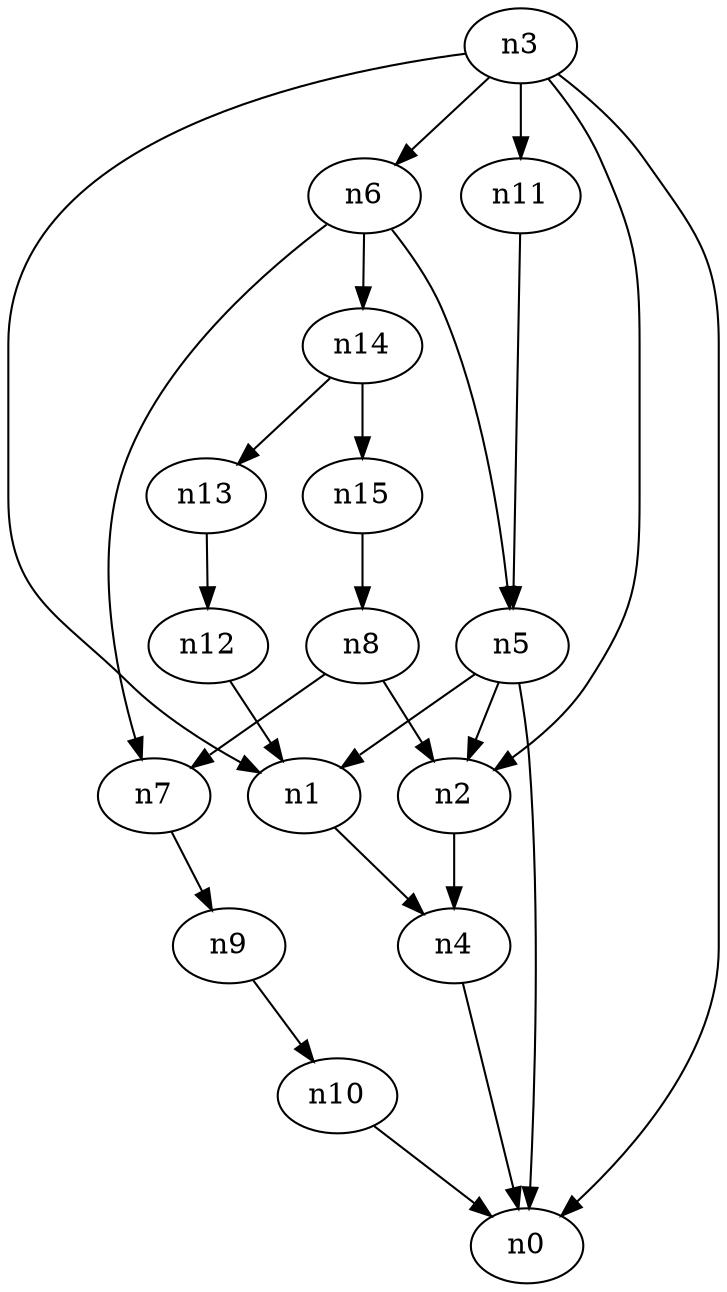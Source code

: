 digraph G {
	n1 -> n4	 [_graphml_id=e4];
	n2 -> n4	 [_graphml_id=e7];
	n3 -> n0	 [_graphml_id=e0];
	n3 -> n1	 [_graphml_id=e3];
	n3 -> n2	 [_graphml_id=e6];
	n3 -> n6	 [_graphml_id=e18];
	n3 -> n11	 [_graphml_id=e17];
	n4 -> n0	 [_graphml_id=e1];
	n5 -> n0	 [_graphml_id=e2];
	n5 -> n1	 [_graphml_id=e5];
	n5 -> n2	 [_graphml_id=e8];
	n6 -> n5	 [_graphml_id=e9];
	n6 -> n7	 [_graphml_id=e10];
	n6 -> n14	 [_graphml_id=e22];
	n7 -> n9	 [_graphml_id=e13];
	n8 -> n2	 [_graphml_id=e12];
	n8 -> n7	 [_graphml_id=e11];
	n9 -> n10	 [_graphml_id=e14];
	n10 -> n0	 [_graphml_id=e15];
	n11 -> n5	 [_graphml_id=e16];
	n12 -> n1	 [_graphml_id=e19];
	n13 -> n12	 [_graphml_id=e20];
	n14 -> n13	 [_graphml_id=e21];
	n14 -> n15	 [_graphml_id=e24];
	n15 -> n8	 [_graphml_id=e23];
}
